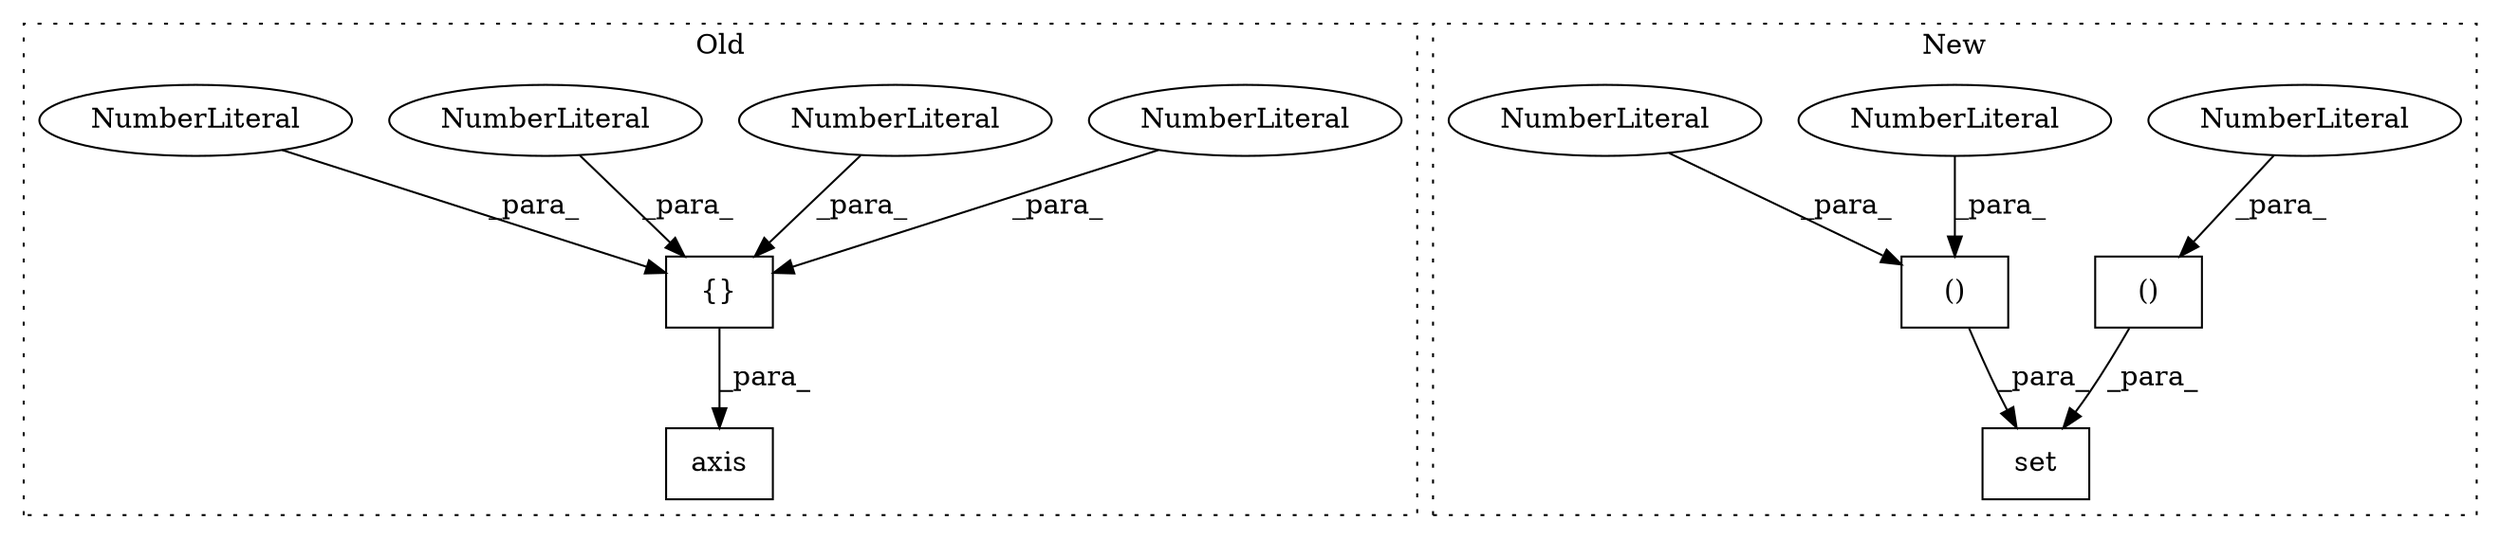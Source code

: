 digraph G {
subgraph cluster0 {
1 [label="axis" a="32" s="1097,1122" l="5,1" shape="box"];
4 [label="{}" a="4" s="1111,1121" l="1,1" shape="box"];
8 [label="NumberLiteral" a="34" s="1112" l="1" shape="ellipse"];
9 [label="NumberLiteral" a="34" s="1114" l="2" shape="ellipse"];
11 [label="NumberLiteral" a="34" s="1117" l="1" shape="ellipse"];
12 [label="NumberLiteral" a="34" s="1119" l="2" shape="ellipse"];
label = "Old";
style="dotted";
}
subgraph cluster1 {
2 [label="set" a="32" s="2124,2184" l="9,2" shape="box"];
3 [label="()" a="106" s="2133" l="28" shape="box"];
5 [label="NumberLiteral" a="34" s="2133" l="6" shape="ellipse"];
6 [label="()" a="106" s="2168" l="16" shape="box"];
7 [label="NumberLiteral" a="34" s="2183" l="1" shape="ellipse"];
10 [label="NumberLiteral" a="34" s="2152" l="9" shape="ellipse"];
label = "New";
style="dotted";
}
3 -> 2 [label="_para_"];
4 -> 1 [label="_para_"];
5 -> 3 [label="_para_"];
6 -> 2 [label="_para_"];
7 -> 6 [label="_para_"];
8 -> 4 [label="_para_"];
9 -> 4 [label="_para_"];
10 -> 3 [label="_para_"];
11 -> 4 [label="_para_"];
12 -> 4 [label="_para_"];
}